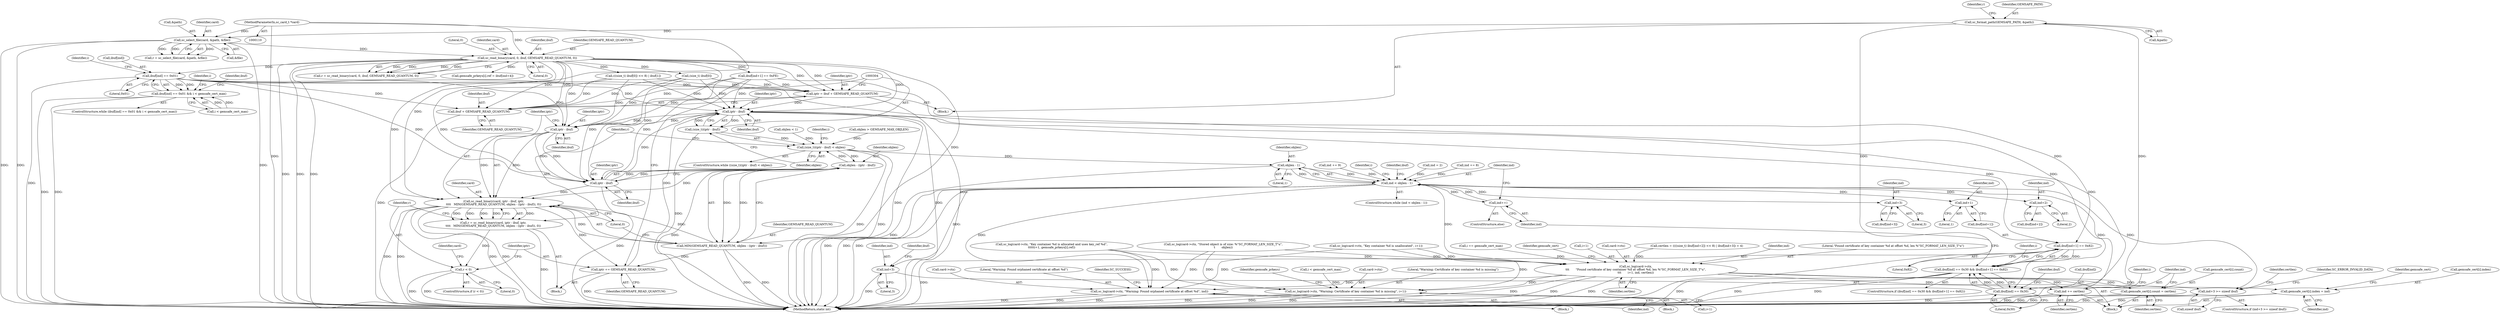 digraph "0_OpenSC_360e95d45ac4123255a4c796db96337f332160ad#diff-d643a0fa169471dbf2912f4866dc49c5_5@array" {
"1000201" [label="(Call,ibuf[ind] == 0x01)"];
"1000148" [label="(Call,sc_read_binary(card, 0, ibuf, GEMSAFE_READ_QUANTUM, 0))"];
"1000131" [label="(Call,sc_select_file(card, &path, &file))"];
"1000111" [label="(MethodParameterIn,sc_card_t *card)"];
"1000125" [label="(Call,sc_format_path(GEMSAFE_PATH, &path))"];
"1000200" [label="(Call,ibuf[ind] == 0x01 && i < gemsafe_cert_max)"];
"1000296" [label="(Call,iptr = ibuf + GEMSAFE_READ_QUANTUM)"];
"1000305" [label="(Call,iptr - ibuf)"];
"1000303" [label="(Call,(size_t)(iptr - ibuf))"];
"1000302" [label="(Call,(size_t)(iptr - ibuf) < objlen)"];
"1000320" [label="(Call,objlen - (iptr - ibuf))"];
"1000312" [label="(Call,sc_read_binary(card, iptr - ibuf, iptr,\n\t\t\t\t   MIN(GEMSAFE_READ_QUANTUM, objlen - (iptr - ibuf)), 0))"];
"1000310" [label="(Call,r = sc_read_binary(card, iptr - ibuf, iptr,\n\t\t\t\t   MIN(GEMSAFE_READ_QUANTUM, objlen - (iptr - ibuf)), 0))"];
"1000327" [label="(Call,r < 0)"];
"1000338" [label="(Call,iptr += GEMSAFE_READ_QUANTUM)"];
"1000318" [label="(Call,MIN(GEMSAFE_READ_QUANTUM, objlen - (iptr - ibuf)))"];
"1000347" [label="(Call,objlen - 1)"];
"1000345" [label="(Call,ind < objlen - 1)"];
"1000361" [label="(Call,ind+1)"];
"1000385" [label="(Call,sc_log(card->ctx, \"Warning: Found orphaned certificate at offset %d\", ind))"];
"1000394" [label="(Call,ind+3 >= sizeof ibuf)"];
"1000395" [label="(Call,ind+3)"];
"1000411" [label="(Call,ind+2)"];
"1000417" [label="(Call,ind+3)"];
"1000421" [label="(Call,sc_log(card->ctx,\n\t\t\t       \"Found certificate of key container %d at offset %d, len %\"SC_FORMAT_LEN_SIZE_T\"u\",\n\t\t\t       i+1, ind, certlen))"];
"1000431" [label="(Call,gemsafe_cert[i].index = ind)"];
"1000438" [label="(Call,gemsafe_cert[i].count = certlen)"];
"1000445" [label="(Call,ind += certlen)"];
"1000467" [label="(Call,sc_log(card->ctx, \"Warning: Certificate of key container %d is missing\", i+1))"];
"1000451" [label="(Call,ind++)"];
"1000314" [label="(Call,iptr - ibuf)"];
"1000322" [label="(Call,iptr - ibuf)"];
"1000353" [label="(Call,ibuf[ind] == 0x30)"];
"1000352" [label="(Call,ibuf[ind] == 0x30 && ibuf[ind+1] == 0x82)"];
"1000358" [label="(Call,ibuf[ind+1] == 0x82)"];
"1000298" [label="(Call,ibuf + GEMSAFE_READ_QUANTUM)"];
"1000309" [label="(Block,)"];
"1000360" [label="(Identifier,ibuf)"];
"1000438" [label="(Call,gemsafe_cert[i].count = certlen)"];
"1000146" [label="(Call,r = sc_read_binary(card, 0, ibuf, GEMSAFE_READ_QUANTUM, 0))"];
"1000339" [label="(Identifier,iptr)"];
"1000311" [label="(Identifier,r)"];
"1000386" [label="(Call,card->ctx)"];
"1000333" [label="(Identifier,card)"];
"1000417" [label="(Call,ind+3)"];
"1000413" [label="(Literal,2)"];
"1000419" [label="(Literal,3)"];
"1000422" [label="(Call,card->ctx)"];
"1000150" [label="(Literal,0)"];
"1000364" [label="(Literal,0x82)"];
"1000318" [label="(Call,MIN(GEMSAFE_READ_QUANTUM, objlen - (iptr - ibuf)))"];
"1000346" [label="(Identifier,ind)"];
"1000181" [label="(Call,objlen < 1)"];
"1000409" [label="(Call,ibuf[ind+2])"];
"1000403" [label="(Identifier,certlen)"];
"1000362" [label="(Identifier,ind)"];
"1000112" [label="(Block,)"];
"1000351" [label="(ControlStructure,if (ibuf[ind] == 0x30 && ibuf[ind+1] == 0x82))"];
"1000447" [label="(Identifier,certlen)"];
"1000213" [label="(Identifier,ibuf)"];
"1000207" [label="(Identifier,i)"];
"1000205" [label="(Literal,0x01)"];
"1000431" [label="(Call,gemsafe_cert[i].index = ind)"];
"1000202" [label="(Call,ibuf[ind])"];
"1000201" [label="(Call,ibuf[ind] == 0x01)"];
"1000133" [label="(Call,&path)"];
"1000421" [label="(Call,sc_log(card->ctx,\n\t\t\t       \"Found certificate of key container %d at offset %d, len %\"SC_FORMAT_LEN_SIZE_T\"u\",\n\t\t\t       i+1, ind, certlen))"];
"1000439" [label="(Call,gemsafe_cert[i].count)"];
"1000347" [label="(Call,objlen - 1)"];
"1000219" [label="(Call,gemsafe_prkeys[i].ref = ibuf[ind+4])"];
"1000130" [label="(Identifier,r)"];
"1000418" [label="(Identifier,ind)"];
"1000491" [label="(MethodReturn,static int)"];
"1000277" [label="(Identifier,i)"];
"1000472" [label="(Call,i+1)"];
"1000455" [label="(Identifier,i)"];
"1000326" [label="(ControlStructure,if (r < 0))"];
"1000398" [label="(Call,sizeof ibuf)"];
"1000322" [label="(Call,iptr - ibuf)"];
"1000393" [label="(ControlStructure,if (ind+3 >= sizeof ibuf))"];
"1000352" [label="(Call,ibuf[ind] == 0x30 && ibuf[ind+1] == 0x82)"];
"1000315" [label="(Identifier,iptr)"];
"1000296" [label="(Call,iptr = ibuf + GEMSAFE_READ_QUANTUM)"];
"1000445" [label="(Call,ind += certlen)"];
"1000206" [label="(Call,i < gemsafe_cert_max)"];
"1000164" [label="(Call,(size_t) ibuf[0])"];
"1000338" [label="(Call,iptr += GEMSAFE_READ_QUANTUM)"];
"1000355" [label="(Identifier,ibuf)"];
"1000305" [label="(Call,iptr - ibuf)"];
"1000451" [label="(Call,ind++)"];
"1000230" [label="(Call,sc_log(card->ctx, \"Key container %d is allocated and uses key_ref %d\",\n\t\t\t\t\ti+1, gemsafe_prkeys[i].ref))"];
"1000297" [label="(Identifier,iptr)"];
"1000415" [label="(Call,ibuf[ind+3])"];
"1000312" [label="(Call,sc_read_binary(card, iptr - ibuf, iptr,\n\t\t\t\t   MIN(GEMSAFE_READ_QUANTUM, objlen - (iptr - ibuf)), 0))"];
"1000359" [label="(Call,ibuf[ind+1])"];
"1000196" [label="(Call,ind = 2)"];
"1000411" [label="(Call,ind+2)"];
"1000394" [label="(Call,ind+3 >= sizeof ibuf)"];
"1000402" [label="(Call,certlen = ((((size_t) ibuf[ind+2]) << 8) | ibuf[ind+3]) + 4)"];
"1000363" [label="(Literal,1)"];
"1000450" [label="(ControlStructure,else)"];
"1000211" [label="(Call,ibuf[ind+1] == 0xFE)"];
"1000153" [label="(Literal,0)"];
"1000349" [label="(Literal,1)"];
"1000173" [label="(Call,sc_log(card->ctx, \"Stored object is of size: %\"SC_FORMAT_LEN_SIZE_T\"u\",\n\t       objlen))"];
"1000429" [label="(Identifier,ind)"];
"1000316" [label="(Identifier,ibuf)"];
"1000262" [label="(Call,sc_log(card->ctx, \"Key container %d is unallocated\", i+1))"];
"1000270" [label="(Call,ind += 8)"];
"1000131" [label="(Call,sc_select_file(card, &path, &file))"];
"1000302" [label="(Call,(size_t)(iptr - ibuf) < objlen)"];
"1000327" [label="(Call,r < 0)"];
"1000344" [label="(ControlStructure,while (ind < objlen - 1))"];
"1000340" [label="(Identifier,GEMSAFE_READ_QUANTUM)"];
"1000354" [label="(Call,ibuf[ind])"];
"1000303" [label="(Call,(size_t)(iptr - ibuf))"];
"1000342" [label="(Identifier,i)"];
"1000319" [label="(Identifier,GEMSAFE_READ_QUANTUM)"];
"1000199" [label="(ControlStructure,while (ibuf[ind] == 0x01 && i < gemsafe_cert_max))"];
"1000162" [label="(Call,(((size_t) ibuf[0]) << 8) | ibuf[1])"];
"1000425" [label="(Literal,\"Found certificate of key container %d at offset %d, len %\"SC_FORMAT_LEN_SIZE_T\"u\")"];
"1000381" [label="(Call,i == gemsafe_cert_max)"];
"1000399" [label="(Identifier,ibuf)"];
"1000357" [label="(Literal,0x30)"];
"1000184" [label="(Call,objlen > GEMSAFE_MAX_OBJLEN)"];
"1000111" [label="(MethodParameterIn,sc_card_t *card)"];
"1000395" [label="(Call,ind+3)"];
"1000314" [label="(Call,iptr - ibuf)"];
"1000308" [label="(Identifier,objlen)"];
"1000324" [label="(Identifier,ibuf)"];
"1000452" [label="(Identifier,ind)"];
"1000432" [label="(Call,gemsafe_cert[i].index)"];
"1000358" [label="(Call,ibuf[ind+1] == 0x82)"];
"1000437" [label="(Identifier,ind)"];
"1000466" [label="(Block,)"];
"1000298" [label="(Call,ibuf + GEMSAFE_READ_QUANTUM)"];
"1000397" [label="(Literal,3)"];
"1000323" [label="(Identifier,iptr)"];
"1000365" [label="(Block,)"];
"1000149" [label="(Identifier,card)"];
"1000151" [label="(Identifier,ibuf)"];
"1000129" [label="(Call,r = sc_select_file(card, &path, &file))"];
"1000313" [label="(Identifier,card)"];
"1000361" [label="(Call,ind+1)"];
"1000369" [label="(Identifier,i)"];
"1000389" [label="(Literal,\"Warning: Found orphaned certificate at offset %d\")"];
"1000446" [label="(Identifier,ind)"];
"1000300" [label="(Identifier,GEMSAFE_READ_QUANTUM)"];
"1000317" [label="(Identifier,iptr)"];
"1000348" [label="(Identifier,objlen)"];
"1000329" [label="(Literal,0)"];
"1000353" [label="(Call,ibuf[ind] == 0x30)"];
"1000444" [label="(Identifier,certlen)"];
"1000320" [label="(Call,objlen - (iptr - ibuf))"];
"1000467" [label="(Call,sc_log(card->ctx, \"Warning: Certificate of key container %d is missing\", i+1))"];
"1000306" [label="(Identifier,iptr)"];
"1000434" [label="(Identifier,gemsafe_cert)"];
"1000385" [label="(Call,sc_log(card->ctx, \"Warning: Found orphaned certificate at offset %d\", ind))"];
"1000152" [label="(Identifier,GEMSAFE_READ_QUANTUM)"];
"1000126" [label="(Identifier,GEMSAFE_PATH)"];
"1000299" [label="(Identifier,ibuf)"];
"1000243" [label="(Call,ind += 9)"];
"1000325" [label="(Literal,0)"];
"1000127" [label="(Call,&path)"];
"1000321" [label="(Identifier,objlen)"];
"1000148" [label="(Call,sc_read_binary(card, 0, ibuf, GEMSAFE_READ_QUANTUM, 0))"];
"1000125" [label="(Call,sc_format_path(GEMSAFE_PATH, &path))"];
"1000132" [label="(Identifier,card)"];
"1000401" [label="(Identifier,SC_ERROR_INVALID_DATA)"];
"1000478" [label="(Identifier,gemsafe_prkeys)"];
"1000135" [label="(Call,&file)"];
"1000384" [label="(Block,)"];
"1000396" [label="(Identifier,ind)"];
"1000449" [label="(Identifier,i)"];
"1000390" [label="(Identifier,ind)"];
"1000454" [label="(Call,i < gemsafe_cert_max)"];
"1000441" [label="(Identifier,gemsafe_cert)"];
"1000307" [label="(Identifier,ibuf)"];
"1000328" [label="(Identifier,r)"];
"1000468" [label="(Call,card->ctx)"];
"1000301" [label="(ControlStructure,while ((size_t)(iptr - ibuf) < objlen))"];
"1000426" [label="(Call,i+1)"];
"1000430" [label="(Identifier,certlen)"];
"1000471" [label="(Literal,\"Warning: Certificate of key container %d is missing\")"];
"1000310" [label="(Call,r = sc_read_binary(card, iptr - ibuf, iptr,\n\t\t\t\t   MIN(GEMSAFE_READ_QUANTUM, objlen - (iptr - ibuf)), 0))"];
"1000200" [label="(Call,ibuf[ind] == 0x01 && i < gemsafe_cert_max)"];
"1000345" [label="(Call,ind < objlen - 1)"];
"1000392" [label="(Identifier,SC_SUCCESS)"];
"1000412" [label="(Identifier,ind)"];
"1000201" -> "1000200"  [label="AST: "];
"1000201" -> "1000205"  [label="CFG: "];
"1000202" -> "1000201"  [label="AST: "];
"1000205" -> "1000201"  [label="AST: "];
"1000207" -> "1000201"  [label="CFG: "];
"1000200" -> "1000201"  [label="CFG: "];
"1000201" -> "1000491"  [label="DDG: "];
"1000201" -> "1000200"  [label="DDG: "];
"1000201" -> "1000200"  [label="DDG: "];
"1000148" -> "1000201"  [label="DDG: "];
"1000201" -> "1000296"  [label="DDG: "];
"1000201" -> "1000298"  [label="DDG: "];
"1000201" -> "1000305"  [label="DDG: "];
"1000201" -> "1000314"  [label="DDG: "];
"1000201" -> "1000322"  [label="DDG: "];
"1000201" -> "1000353"  [label="DDG: "];
"1000148" -> "1000146"  [label="AST: "];
"1000148" -> "1000153"  [label="CFG: "];
"1000149" -> "1000148"  [label="AST: "];
"1000150" -> "1000148"  [label="AST: "];
"1000151" -> "1000148"  [label="AST: "];
"1000152" -> "1000148"  [label="AST: "];
"1000153" -> "1000148"  [label="AST: "];
"1000146" -> "1000148"  [label="CFG: "];
"1000148" -> "1000491"  [label="DDG: "];
"1000148" -> "1000491"  [label="DDG: "];
"1000148" -> "1000491"  [label="DDG: "];
"1000148" -> "1000146"  [label="DDG: "];
"1000148" -> "1000146"  [label="DDG: "];
"1000148" -> "1000146"  [label="DDG: "];
"1000148" -> "1000146"  [label="DDG: "];
"1000131" -> "1000148"  [label="DDG: "];
"1000111" -> "1000148"  [label="DDG: "];
"1000148" -> "1000164"  [label="DDG: "];
"1000148" -> "1000162"  [label="DDG: "];
"1000148" -> "1000211"  [label="DDG: "];
"1000148" -> "1000219"  [label="DDG: "];
"1000148" -> "1000296"  [label="DDG: "];
"1000148" -> "1000296"  [label="DDG: "];
"1000148" -> "1000298"  [label="DDG: "];
"1000148" -> "1000298"  [label="DDG: "];
"1000148" -> "1000305"  [label="DDG: "];
"1000148" -> "1000312"  [label="DDG: "];
"1000148" -> "1000314"  [label="DDG: "];
"1000148" -> "1000318"  [label="DDG: "];
"1000148" -> "1000322"  [label="DDG: "];
"1000131" -> "1000129"  [label="AST: "];
"1000131" -> "1000135"  [label="CFG: "];
"1000132" -> "1000131"  [label="AST: "];
"1000133" -> "1000131"  [label="AST: "];
"1000135" -> "1000131"  [label="AST: "];
"1000129" -> "1000131"  [label="CFG: "];
"1000131" -> "1000491"  [label="DDG: "];
"1000131" -> "1000491"  [label="DDG: "];
"1000131" -> "1000491"  [label="DDG: "];
"1000131" -> "1000129"  [label="DDG: "];
"1000131" -> "1000129"  [label="DDG: "];
"1000131" -> "1000129"  [label="DDG: "];
"1000111" -> "1000131"  [label="DDG: "];
"1000125" -> "1000131"  [label="DDG: "];
"1000111" -> "1000110"  [label="AST: "];
"1000111" -> "1000491"  [label="DDG: "];
"1000111" -> "1000312"  [label="DDG: "];
"1000125" -> "1000112"  [label="AST: "];
"1000125" -> "1000127"  [label="CFG: "];
"1000126" -> "1000125"  [label="AST: "];
"1000127" -> "1000125"  [label="AST: "];
"1000130" -> "1000125"  [label="CFG: "];
"1000125" -> "1000491"  [label="DDG: "];
"1000125" -> "1000491"  [label="DDG: "];
"1000200" -> "1000199"  [label="AST: "];
"1000200" -> "1000206"  [label="CFG: "];
"1000206" -> "1000200"  [label="AST: "];
"1000213" -> "1000200"  [label="CFG: "];
"1000277" -> "1000200"  [label="CFG: "];
"1000200" -> "1000491"  [label="DDG: "];
"1000200" -> "1000491"  [label="DDG: "];
"1000206" -> "1000200"  [label="DDG: "];
"1000206" -> "1000200"  [label="DDG: "];
"1000296" -> "1000112"  [label="AST: "];
"1000296" -> "1000298"  [label="CFG: "];
"1000297" -> "1000296"  [label="AST: "];
"1000298" -> "1000296"  [label="AST: "];
"1000304" -> "1000296"  [label="CFG: "];
"1000296" -> "1000491"  [label="DDG: "];
"1000164" -> "1000296"  [label="DDG: "];
"1000211" -> "1000296"  [label="DDG: "];
"1000162" -> "1000296"  [label="DDG: "];
"1000296" -> "1000305"  [label="DDG: "];
"1000305" -> "1000303"  [label="AST: "];
"1000305" -> "1000307"  [label="CFG: "];
"1000306" -> "1000305"  [label="AST: "];
"1000307" -> "1000305"  [label="AST: "];
"1000303" -> "1000305"  [label="CFG: "];
"1000305" -> "1000491"  [label="DDG: "];
"1000305" -> "1000491"  [label="DDG: "];
"1000305" -> "1000303"  [label="DDG: "];
"1000305" -> "1000303"  [label="DDG: "];
"1000338" -> "1000305"  [label="DDG: "];
"1000164" -> "1000305"  [label="DDG: "];
"1000211" -> "1000305"  [label="DDG: "];
"1000322" -> "1000305"  [label="DDG: "];
"1000162" -> "1000305"  [label="DDG: "];
"1000305" -> "1000314"  [label="DDG: "];
"1000305" -> "1000314"  [label="DDG: "];
"1000305" -> "1000353"  [label="DDG: "];
"1000305" -> "1000358"  [label="DDG: "];
"1000303" -> "1000302"  [label="AST: "];
"1000304" -> "1000303"  [label="AST: "];
"1000308" -> "1000303"  [label="CFG: "];
"1000303" -> "1000491"  [label="DDG: "];
"1000303" -> "1000302"  [label="DDG: "];
"1000302" -> "1000301"  [label="AST: "];
"1000302" -> "1000308"  [label="CFG: "];
"1000308" -> "1000302"  [label="AST: "];
"1000311" -> "1000302"  [label="CFG: "];
"1000342" -> "1000302"  [label="CFG: "];
"1000302" -> "1000491"  [label="DDG: "];
"1000302" -> "1000491"  [label="DDG: "];
"1000181" -> "1000302"  [label="DDG: "];
"1000184" -> "1000302"  [label="DDG: "];
"1000320" -> "1000302"  [label="DDG: "];
"1000302" -> "1000320"  [label="DDG: "];
"1000302" -> "1000347"  [label="DDG: "];
"1000320" -> "1000318"  [label="AST: "];
"1000320" -> "1000322"  [label="CFG: "];
"1000321" -> "1000320"  [label="AST: "];
"1000322" -> "1000320"  [label="AST: "];
"1000318" -> "1000320"  [label="CFG: "];
"1000320" -> "1000491"  [label="DDG: "];
"1000320" -> "1000312"  [label="DDG: "];
"1000320" -> "1000318"  [label="DDG: "];
"1000320" -> "1000318"  [label="DDG: "];
"1000322" -> "1000320"  [label="DDG: "];
"1000322" -> "1000320"  [label="DDG: "];
"1000312" -> "1000310"  [label="AST: "];
"1000312" -> "1000325"  [label="CFG: "];
"1000313" -> "1000312"  [label="AST: "];
"1000314" -> "1000312"  [label="AST: "];
"1000317" -> "1000312"  [label="AST: "];
"1000318" -> "1000312"  [label="AST: "];
"1000325" -> "1000312"  [label="AST: "];
"1000310" -> "1000312"  [label="CFG: "];
"1000312" -> "1000491"  [label="DDG: "];
"1000312" -> "1000491"  [label="DDG: "];
"1000312" -> "1000491"  [label="DDG: "];
"1000312" -> "1000491"  [label="DDG: "];
"1000312" -> "1000310"  [label="DDG: "];
"1000312" -> "1000310"  [label="DDG: "];
"1000312" -> "1000310"  [label="DDG: "];
"1000312" -> "1000310"  [label="DDG: "];
"1000312" -> "1000310"  [label="DDG: "];
"1000314" -> "1000312"  [label="DDG: "];
"1000314" -> "1000312"  [label="DDG: "];
"1000322" -> "1000312"  [label="DDG: "];
"1000318" -> "1000312"  [label="DDG: "];
"1000318" -> "1000312"  [label="DDG: "];
"1000312" -> "1000338"  [label="DDG: "];
"1000310" -> "1000309"  [label="AST: "];
"1000311" -> "1000310"  [label="AST: "];
"1000328" -> "1000310"  [label="CFG: "];
"1000310" -> "1000491"  [label="DDG: "];
"1000310" -> "1000327"  [label="DDG: "];
"1000327" -> "1000326"  [label="AST: "];
"1000327" -> "1000329"  [label="CFG: "];
"1000328" -> "1000327"  [label="AST: "];
"1000329" -> "1000327"  [label="AST: "];
"1000333" -> "1000327"  [label="CFG: "];
"1000339" -> "1000327"  [label="CFG: "];
"1000327" -> "1000491"  [label="DDG: "];
"1000327" -> "1000491"  [label="DDG: "];
"1000338" -> "1000309"  [label="AST: "];
"1000338" -> "1000340"  [label="CFG: "];
"1000339" -> "1000338"  [label="AST: "];
"1000340" -> "1000338"  [label="AST: "];
"1000304" -> "1000338"  [label="CFG: "];
"1000338" -> "1000491"  [label="DDG: "];
"1000318" -> "1000338"  [label="DDG: "];
"1000319" -> "1000318"  [label="AST: "];
"1000325" -> "1000318"  [label="CFG: "];
"1000318" -> "1000491"  [label="DDG: "];
"1000318" -> "1000491"  [label="DDG: "];
"1000347" -> "1000345"  [label="AST: "];
"1000347" -> "1000349"  [label="CFG: "];
"1000348" -> "1000347"  [label="AST: "];
"1000349" -> "1000347"  [label="AST: "];
"1000345" -> "1000347"  [label="CFG: "];
"1000347" -> "1000491"  [label="DDG: "];
"1000347" -> "1000345"  [label="DDG: "];
"1000347" -> "1000345"  [label="DDG: "];
"1000345" -> "1000344"  [label="AST: "];
"1000346" -> "1000345"  [label="AST: "];
"1000355" -> "1000345"  [label="CFG: "];
"1000455" -> "1000345"  [label="CFG: "];
"1000345" -> "1000491"  [label="DDG: "];
"1000345" -> "1000491"  [label="DDG: "];
"1000345" -> "1000491"  [label="DDG: "];
"1000196" -> "1000345"  [label="DDG: "];
"1000243" -> "1000345"  [label="DDG: "];
"1000270" -> "1000345"  [label="DDG: "];
"1000445" -> "1000345"  [label="DDG: "];
"1000451" -> "1000345"  [label="DDG: "];
"1000345" -> "1000361"  [label="DDG: "];
"1000345" -> "1000385"  [label="DDG: "];
"1000345" -> "1000394"  [label="DDG: "];
"1000345" -> "1000395"  [label="DDG: "];
"1000345" -> "1000411"  [label="DDG: "];
"1000345" -> "1000417"  [label="DDG: "];
"1000345" -> "1000421"  [label="DDG: "];
"1000345" -> "1000451"  [label="DDG: "];
"1000361" -> "1000359"  [label="AST: "];
"1000361" -> "1000363"  [label="CFG: "];
"1000362" -> "1000361"  [label="AST: "];
"1000363" -> "1000361"  [label="AST: "];
"1000359" -> "1000361"  [label="CFG: "];
"1000385" -> "1000384"  [label="AST: "];
"1000385" -> "1000390"  [label="CFG: "];
"1000386" -> "1000385"  [label="AST: "];
"1000389" -> "1000385"  [label="AST: "];
"1000390" -> "1000385"  [label="AST: "];
"1000392" -> "1000385"  [label="CFG: "];
"1000385" -> "1000491"  [label="DDG: "];
"1000385" -> "1000491"  [label="DDG: "];
"1000385" -> "1000491"  [label="DDG: "];
"1000230" -> "1000385"  [label="DDG: "];
"1000173" -> "1000385"  [label="DDG: "];
"1000262" -> "1000385"  [label="DDG: "];
"1000421" -> "1000385"  [label="DDG: "];
"1000394" -> "1000393"  [label="AST: "];
"1000394" -> "1000398"  [label="CFG: "];
"1000395" -> "1000394"  [label="AST: "];
"1000398" -> "1000394"  [label="AST: "];
"1000401" -> "1000394"  [label="CFG: "];
"1000403" -> "1000394"  [label="CFG: "];
"1000394" -> "1000491"  [label="DDG: "];
"1000394" -> "1000491"  [label="DDG: "];
"1000395" -> "1000397"  [label="CFG: "];
"1000396" -> "1000395"  [label="AST: "];
"1000397" -> "1000395"  [label="AST: "];
"1000399" -> "1000395"  [label="CFG: "];
"1000395" -> "1000491"  [label="DDG: "];
"1000411" -> "1000409"  [label="AST: "];
"1000411" -> "1000413"  [label="CFG: "];
"1000412" -> "1000411"  [label="AST: "];
"1000413" -> "1000411"  [label="AST: "];
"1000409" -> "1000411"  [label="CFG: "];
"1000417" -> "1000415"  [label="AST: "];
"1000417" -> "1000419"  [label="CFG: "];
"1000418" -> "1000417"  [label="AST: "];
"1000419" -> "1000417"  [label="AST: "];
"1000415" -> "1000417"  [label="CFG: "];
"1000421" -> "1000365"  [label="AST: "];
"1000421" -> "1000430"  [label="CFG: "];
"1000422" -> "1000421"  [label="AST: "];
"1000425" -> "1000421"  [label="AST: "];
"1000426" -> "1000421"  [label="AST: "];
"1000429" -> "1000421"  [label="AST: "];
"1000430" -> "1000421"  [label="AST: "];
"1000434" -> "1000421"  [label="CFG: "];
"1000421" -> "1000491"  [label="DDG: "];
"1000421" -> "1000491"  [label="DDG: "];
"1000421" -> "1000491"  [label="DDG: "];
"1000230" -> "1000421"  [label="DDG: "];
"1000173" -> "1000421"  [label="DDG: "];
"1000262" -> "1000421"  [label="DDG: "];
"1000381" -> "1000421"  [label="DDG: "];
"1000402" -> "1000421"  [label="DDG: "];
"1000421" -> "1000431"  [label="DDG: "];
"1000421" -> "1000438"  [label="DDG: "];
"1000421" -> "1000445"  [label="DDG: "];
"1000421" -> "1000445"  [label="DDG: "];
"1000421" -> "1000467"  [label="DDG: "];
"1000431" -> "1000365"  [label="AST: "];
"1000431" -> "1000437"  [label="CFG: "];
"1000432" -> "1000431"  [label="AST: "];
"1000437" -> "1000431"  [label="AST: "];
"1000441" -> "1000431"  [label="CFG: "];
"1000431" -> "1000491"  [label="DDG: "];
"1000438" -> "1000365"  [label="AST: "];
"1000438" -> "1000444"  [label="CFG: "];
"1000439" -> "1000438"  [label="AST: "];
"1000444" -> "1000438"  [label="AST: "];
"1000446" -> "1000438"  [label="CFG: "];
"1000438" -> "1000491"  [label="DDG: "];
"1000445" -> "1000365"  [label="AST: "];
"1000445" -> "1000447"  [label="CFG: "];
"1000446" -> "1000445"  [label="AST: "];
"1000447" -> "1000445"  [label="AST: "];
"1000449" -> "1000445"  [label="CFG: "];
"1000445" -> "1000491"  [label="DDG: "];
"1000467" -> "1000466"  [label="AST: "];
"1000467" -> "1000472"  [label="CFG: "];
"1000468" -> "1000467"  [label="AST: "];
"1000471" -> "1000467"  [label="AST: "];
"1000472" -> "1000467"  [label="AST: "];
"1000478" -> "1000467"  [label="CFG: "];
"1000467" -> "1000491"  [label="DDG: "];
"1000467" -> "1000491"  [label="DDG: "];
"1000467" -> "1000491"  [label="DDG: "];
"1000230" -> "1000467"  [label="DDG: "];
"1000173" -> "1000467"  [label="DDG: "];
"1000262" -> "1000467"  [label="DDG: "];
"1000454" -> "1000467"  [label="DDG: "];
"1000451" -> "1000450"  [label="AST: "];
"1000451" -> "1000452"  [label="CFG: "];
"1000452" -> "1000451"  [label="AST: "];
"1000346" -> "1000451"  [label="CFG: "];
"1000314" -> "1000316"  [label="CFG: "];
"1000315" -> "1000314"  [label="AST: "];
"1000316" -> "1000314"  [label="AST: "];
"1000317" -> "1000314"  [label="CFG: "];
"1000164" -> "1000314"  [label="DDG: "];
"1000211" -> "1000314"  [label="DDG: "];
"1000162" -> "1000314"  [label="DDG: "];
"1000314" -> "1000322"  [label="DDG: "];
"1000314" -> "1000322"  [label="DDG: "];
"1000322" -> "1000324"  [label="CFG: "];
"1000323" -> "1000322"  [label="AST: "];
"1000324" -> "1000322"  [label="AST: "];
"1000322" -> "1000491"  [label="DDG: "];
"1000164" -> "1000322"  [label="DDG: "];
"1000211" -> "1000322"  [label="DDG: "];
"1000162" -> "1000322"  [label="DDG: "];
"1000353" -> "1000352"  [label="AST: "];
"1000353" -> "1000357"  [label="CFG: "];
"1000354" -> "1000353"  [label="AST: "];
"1000357" -> "1000353"  [label="AST: "];
"1000360" -> "1000353"  [label="CFG: "];
"1000352" -> "1000353"  [label="CFG: "];
"1000353" -> "1000491"  [label="DDG: "];
"1000353" -> "1000352"  [label="DDG: "];
"1000353" -> "1000352"  [label="DDG: "];
"1000352" -> "1000351"  [label="AST: "];
"1000352" -> "1000358"  [label="CFG: "];
"1000358" -> "1000352"  [label="AST: "];
"1000369" -> "1000352"  [label="CFG: "];
"1000452" -> "1000352"  [label="CFG: "];
"1000352" -> "1000491"  [label="DDG: "];
"1000352" -> "1000491"  [label="DDG: "];
"1000352" -> "1000491"  [label="DDG: "];
"1000358" -> "1000352"  [label="DDG: "];
"1000358" -> "1000352"  [label="DDG: "];
"1000358" -> "1000364"  [label="CFG: "];
"1000359" -> "1000358"  [label="AST: "];
"1000364" -> "1000358"  [label="AST: "];
"1000358" -> "1000491"  [label="DDG: "];
"1000211" -> "1000358"  [label="DDG: "];
"1000298" -> "1000300"  [label="CFG: "];
"1000299" -> "1000298"  [label="AST: "];
"1000300" -> "1000298"  [label="AST: "];
"1000298" -> "1000491"  [label="DDG: "];
"1000164" -> "1000298"  [label="DDG: "];
"1000211" -> "1000298"  [label="DDG: "];
"1000162" -> "1000298"  [label="DDG: "];
}
